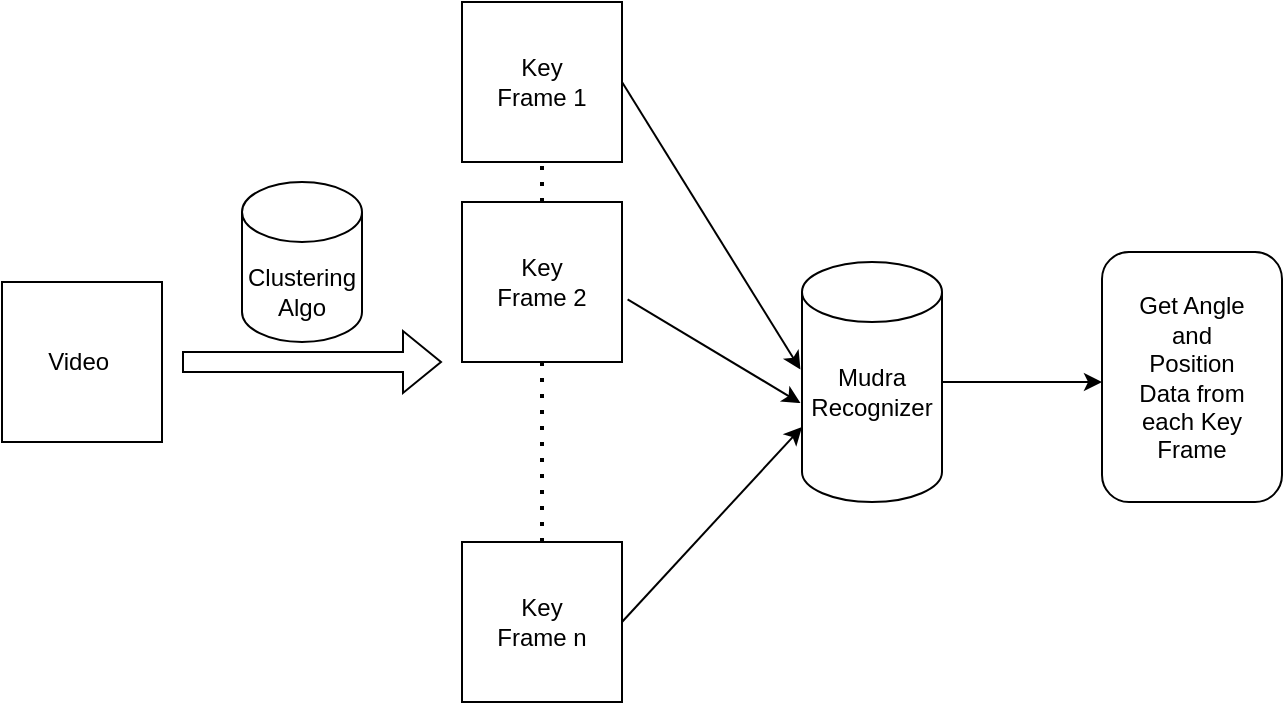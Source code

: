 <mxfile version="26.0.11">
  <diagram name="Page-1" id="X8s1nUzDqJA0r-2-kUjf">
    <mxGraphModel dx="1050" dy="557" grid="1" gridSize="10" guides="1" tooltips="1" connect="1" arrows="1" fold="1" page="1" pageScale="1" pageWidth="827" pageHeight="1169" math="0" shadow="0">
      <root>
        <mxCell id="0" />
        <mxCell id="1" parent="0" />
        <mxCell id="NCR63tviP0FFTDoxuTBF-1" value="" style="whiteSpace=wrap;html=1;aspect=fixed;" vertex="1" parent="1">
          <mxGeometry x="90" y="190" width="80" height="80" as="geometry" />
        </mxCell>
        <mxCell id="NCR63tviP0FFTDoxuTBF-2" value="Video&amp;nbsp;" style="text;html=1;align=center;verticalAlign=middle;whiteSpace=wrap;rounded=0;" vertex="1" parent="1">
          <mxGeometry x="100" y="205" width="60" height="50" as="geometry" />
        </mxCell>
        <mxCell id="NCR63tviP0FFTDoxuTBF-3" value="" style="shape=flexArrow;endArrow=classic;html=1;rounded=0;" edge="1" parent="1">
          <mxGeometry width="50" height="50" relative="1" as="geometry">
            <mxPoint x="180" y="230" as="sourcePoint" />
            <mxPoint x="310" y="230" as="targetPoint" />
          </mxGeometry>
        </mxCell>
        <mxCell id="NCR63tviP0FFTDoxuTBF-6" value="" style="whiteSpace=wrap;html=1;aspect=fixed;" vertex="1" parent="1">
          <mxGeometry x="320" y="50" width="80" height="80" as="geometry" />
        </mxCell>
        <mxCell id="NCR63tviP0FFTDoxuTBF-7" value="Key Frame 1" style="text;html=1;align=center;verticalAlign=middle;whiteSpace=wrap;rounded=0;" vertex="1" parent="1">
          <mxGeometry x="330" y="75" width="60" height="30" as="geometry" />
        </mxCell>
        <mxCell id="NCR63tviP0FFTDoxuTBF-8" value="" style="whiteSpace=wrap;html=1;aspect=fixed;" vertex="1" parent="1">
          <mxGeometry x="320" y="150" width="80" height="80" as="geometry" />
        </mxCell>
        <mxCell id="NCR63tviP0FFTDoxuTBF-9" value="Key Frame 2" style="text;html=1;align=center;verticalAlign=middle;whiteSpace=wrap;rounded=0;" vertex="1" parent="1">
          <mxGeometry x="330" y="175" width="60" height="30" as="geometry" />
        </mxCell>
        <mxCell id="NCR63tviP0FFTDoxuTBF-10" value="" style="whiteSpace=wrap;html=1;aspect=fixed;" vertex="1" parent="1">
          <mxGeometry x="320" y="320" width="80" height="80" as="geometry" />
        </mxCell>
        <mxCell id="NCR63tviP0FFTDoxuTBF-11" value="Key Frame n" style="text;html=1;align=center;verticalAlign=middle;whiteSpace=wrap;rounded=0;" vertex="1" parent="1">
          <mxGeometry x="330" y="345" width="60" height="30" as="geometry" />
        </mxCell>
        <mxCell id="NCR63tviP0FFTDoxuTBF-13" value="" style="endArrow=none;dashed=1;html=1;dashPattern=1 3;strokeWidth=2;rounded=0;entryX=0.5;entryY=1;entryDx=0;entryDy=0;exitX=0.5;exitY=0;exitDx=0;exitDy=0;" edge="1" parent="1" source="NCR63tviP0FFTDoxuTBF-10" target="NCR63tviP0FFTDoxuTBF-8">
          <mxGeometry width="50" height="50" relative="1" as="geometry">
            <mxPoint x="390" y="320" as="sourcePoint" />
            <mxPoint x="440" y="270" as="targetPoint" />
          </mxGeometry>
        </mxCell>
        <mxCell id="NCR63tviP0FFTDoxuTBF-14" value="" style="endArrow=none;dashed=1;html=1;dashPattern=1 3;strokeWidth=2;rounded=0;entryX=0.5;entryY=1;entryDx=0;entryDy=0;exitX=0.5;exitY=0;exitDx=0;exitDy=0;" edge="1" parent="1" source="NCR63tviP0FFTDoxuTBF-8" target="NCR63tviP0FFTDoxuTBF-6">
          <mxGeometry width="50" height="50" relative="1" as="geometry">
            <mxPoint x="390" y="320" as="sourcePoint" />
            <mxPoint x="440" y="270" as="targetPoint" />
          </mxGeometry>
        </mxCell>
        <mxCell id="NCR63tviP0FFTDoxuTBF-16" value="" style="shape=cylinder3;whiteSpace=wrap;html=1;boundedLbl=1;backgroundOutline=1;size=15;" vertex="1" parent="1">
          <mxGeometry x="210" y="140" width="60" height="80" as="geometry" />
        </mxCell>
        <mxCell id="NCR63tviP0FFTDoxuTBF-17" value="Clustering Algo" style="text;html=1;align=center;verticalAlign=middle;whiteSpace=wrap;rounded=0;" vertex="1" parent="1">
          <mxGeometry x="210" y="180" width="60" height="30" as="geometry" />
        </mxCell>
        <mxCell id="NCR63tviP0FFTDoxuTBF-19" value="" style="shape=cylinder3;whiteSpace=wrap;html=1;boundedLbl=1;backgroundOutline=1;size=15;" vertex="1" parent="1">
          <mxGeometry x="490" y="180" width="70" height="120" as="geometry" />
        </mxCell>
        <mxCell id="NCR63tviP0FFTDoxuTBF-20" value="Mudra Recognizer" style="text;html=1;align=center;verticalAlign=middle;whiteSpace=wrap;rounded=0;" vertex="1" parent="1">
          <mxGeometry x="495" y="230" width="60" height="30" as="geometry" />
        </mxCell>
        <mxCell id="NCR63tviP0FFTDoxuTBF-21" value="" style="endArrow=classic;html=1;rounded=0;exitX=1;exitY=0.5;exitDx=0;exitDy=0;entryX=0;entryY=0;entryDx=0;entryDy=82.5;entryPerimeter=0;" edge="1" parent="1" source="NCR63tviP0FFTDoxuTBF-10" target="NCR63tviP0FFTDoxuTBF-19">
          <mxGeometry width="50" height="50" relative="1" as="geometry">
            <mxPoint x="390" y="320" as="sourcePoint" />
            <mxPoint x="460" y="270" as="targetPoint" />
          </mxGeometry>
        </mxCell>
        <mxCell id="NCR63tviP0FFTDoxuTBF-22" value="" style="endArrow=classic;html=1;rounded=0;exitX=1.035;exitY=0.608;exitDx=0;exitDy=0;exitPerimeter=0;entryX=-0.011;entryY=0.588;entryDx=0;entryDy=0;entryPerimeter=0;" edge="1" parent="1" source="NCR63tviP0FFTDoxuTBF-8" target="NCR63tviP0FFTDoxuTBF-19">
          <mxGeometry width="50" height="50" relative="1" as="geometry">
            <mxPoint x="390" y="320" as="sourcePoint" />
            <mxPoint x="440" y="270" as="targetPoint" />
          </mxGeometry>
        </mxCell>
        <mxCell id="NCR63tviP0FFTDoxuTBF-23" value="" style="endArrow=classic;html=1;rounded=0;exitX=1;exitY=0.5;exitDx=0;exitDy=0;entryX=-0.011;entryY=0.448;entryDx=0;entryDy=0;entryPerimeter=0;" edge="1" parent="1" source="NCR63tviP0FFTDoxuTBF-6" target="NCR63tviP0FFTDoxuTBF-19">
          <mxGeometry width="50" height="50" relative="1" as="geometry">
            <mxPoint x="390" y="320" as="sourcePoint" />
            <mxPoint x="440" y="270" as="targetPoint" />
          </mxGeometry>
        </mxCell>
        <mxCell id="NCR63tviP0FFTDoxuTBF-24" value="" style="endArrow=classic;html=1;rounded=0;exitX=1;exitY=0.5;exitDx=0;exitDy=0;exitPerimeter=0;" edge="1" parent="1" source="NCR63tviP0FFTDoxuTBF-19">
          <mxGeometry width="50" height="50" relative="1" as="geometry">
            <mxPoint x="390" y="320" as="sourcePoint" />
            <mxPoint x="640" y="240" as="targetPoint" />
          </mxGeometry>
        </mxCell>
        <mxCell id="NCR63tviP0FFTDoxuTBF-25" value="" style="rounded=1;whiteSpace=wrap;html=1;" vertex="1" parent="1">
          <mxGeometry x="640" y="175" width="90" height="125" as="geometry" />
        </mxCell>
        <mxCell id="NCR63tviP0FFTDoxuTBF-26" value="Get Angle and Position Data from each Key Frame" style="text;html=1;align=center;verticalAlign=middle;whiteSpace=wrap;rounded=0;" vertex="1" parent="1">
          <mxGeometry x="655" y="222.5" width="60" height="30" as="geometry" />
        </mxCell>
      </root>
    </mxGraphModel>
  </diagram>
</mxfile>
